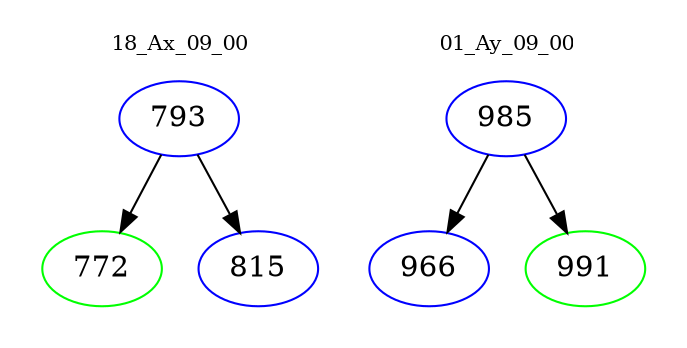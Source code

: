 digraph{
subgraph cluster_0 {
color = white
label = "18_Ax_09_00";
fontsize=10;
T0_793 [label="793", color="blue"]
T0_793 -> T0_772 [color="black"]
T0_772 [label="772", color="green"]
T0_793 -> T0_815 [color="black"]
T0_815 [label="815", color="blue"]
}
subgraph cluster_1 {
color = white
label = "01_Ay_09_00";
fontsize=10;
T1_985 [label="985", color="blue"]
T1_985 -> T1_966 [color="black"]
T1_966 [label="966", color="blue"]
T1_985 -> T1_991 [color="black"]
T1_991 [label="991", color="green"]
}
}
